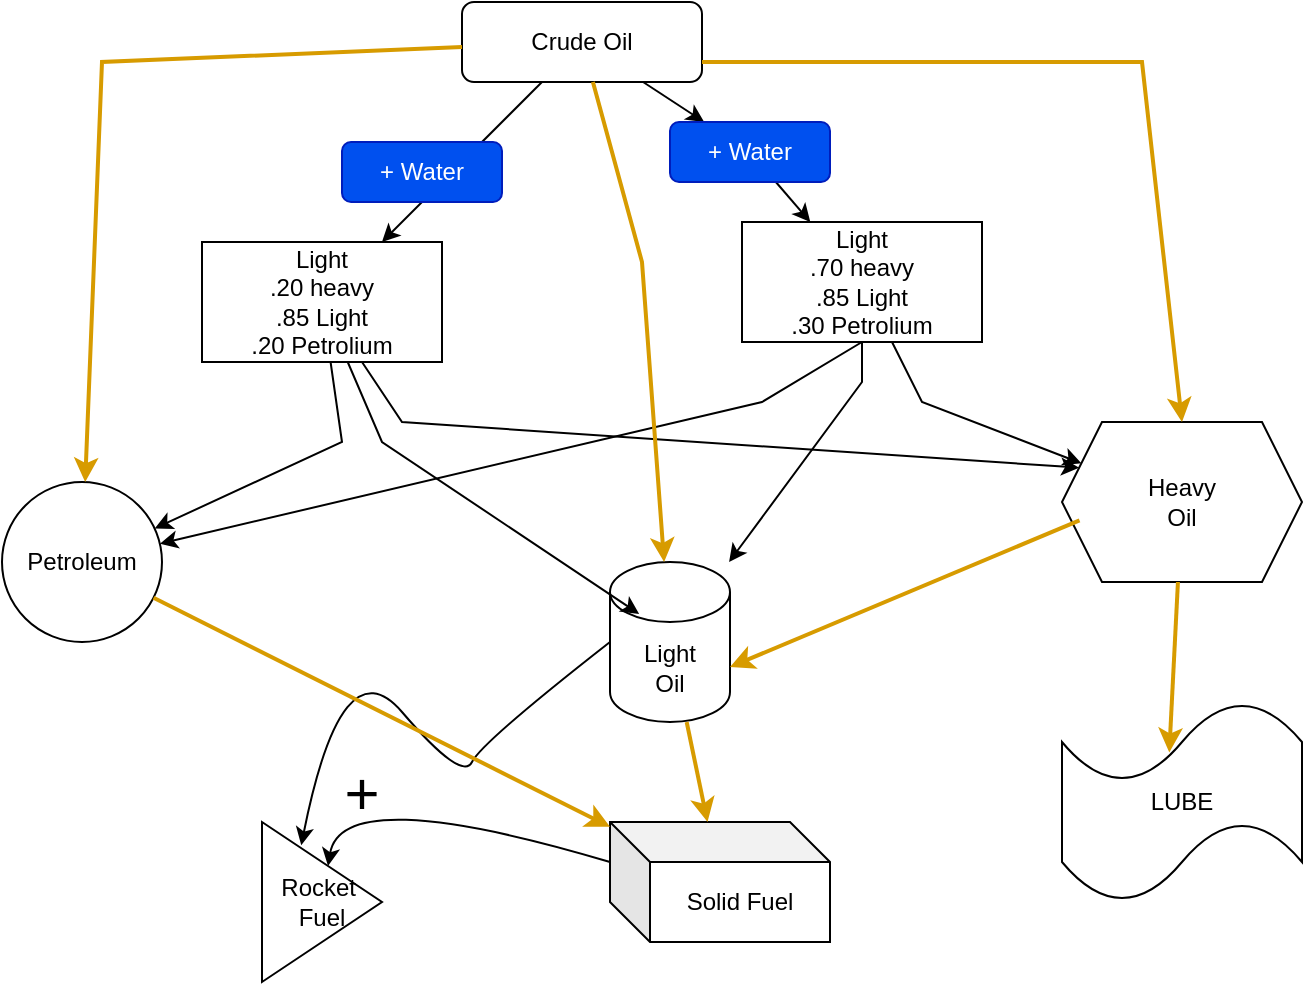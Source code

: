 <mxfile version="24.8.4">
  <diagram id="C5RBs43oDa-KdzZeNtuy" name="Page-1">
    <mxGraphModel dx="1050" dy="522" grid="1" gridSize="10" guides="1" tooltips="1" connect="1" arrows="1" fold="1" page="1" pageScale="1" pageWidth="827" pageHeight="1169" math="0" shadow="0">
      <root>
        <mxCell id="WIyWlLk6GJQsqaUBKTNV-0" />
        <mxCell id="WIyWlLk6GJQsqaUBKTNV-1" parent="WIyWlLk6GJQsqaUBKTNV-0" />
        <mxCell id="WIyWlLk6GJQsqaUBKTNV-3" value="Crude Oil" style="rounded=1;whiteSpace=wrap;html=1;fontSize=12;glass=0;strokeWidth=1;shadow=0;" parent="WIyWlLk6GJQsqaUBKTNV-1" vertex="1">
          <mxGeometry x="310" y="10" width="120" height="40" as="geometry" />
        </mxCell>
        <mxCell id="xNyH6aOBv22jk299AQ-3-2" value="Petroleum" style="ellipse;whiteSpace=wrap;html=1;aspect=fixed;" vertex="1" parent="WIyWlLk6GJQsqaUBKTNV-1">
          <mxGeometry x="80" y="250" width="80" height="80" as="geometry" />
        </mxCell>
        <mxCell id="xNyH6aOBv22jk299AQ-3-3" value="Light&lt;div&gt;Oil&lt;/div&gt;" style="shape=cylinder3;whiteSpace=wrap;html=1;boundedLbl=1;backgroundOutline=1;size=15;" vertex="1" parent="WIyWlLk6GJQsqaUBKTNV-1">
          <mxGeometry x="384" y="290" width="60" height="80" as="geometry" />
        </mxCell>
        <mxCell id="xNyH6aOBv22jk299AQ-3-5" value="Heavy&lt;div&gt;Oil&lt;/div&gt;" style="shape=hexagon;perimeter=hexagonPerimeter2;whiteSpace=wrap;html=1;fixedSize=1;" vertex="1" parent="WIyWlLk6GJQsqaUBKTNV-1">
          <mxGeometry x="610" y="220" width="120" height="80" as="geometry" />
        </mxCell>
        <mxCell id="xNyH6aOBv22jk299AQ-3-10" value="" style="endArrow=none;startArrow=classic;html=1;rounded=0;exitX=0.5;exitY=0;exitDx=0;exitDy=0;entryX=1;entryY=0.75;entryDx=0;entryDy=0;strokeWidth=2;fillColor=#ffe6cc;strokeColor=#d79b00;endFill=0;" edge="1" parent="WIyWlLk6GJQsqaUBKTNV-1" source="xNyH6aOBv22jk299AQ-3-5" target="WIyWlLk6GJQsqaUBKTNV-3">
          <mxGeometry width="50" height="50" relative="1" as="geometry">
            <mxPoint x="570" y="200" as="sourcePoint" />
            <mxPoint x="620" y="150" as="targetPoint" />
            <Array as="points">
              <mxPoint x="650" y="40" />
            </Array>
          </mxGeometry>
        </mxCell>
        <mxCell id="xNyH6aOBv22jk299AQ-3-13" value="" style="endArrow=classic;html=1;rounded=0;entryX=1;entryY=0;entryDx=0;entryDy=52.5;entryPerimeter=0;exitX=0.073;exitY=0.615;exitDx=0;exitDy=0;exitPerimeter=0;strokeWidth=2;fillColor=#ffe6cc;strokeColor=#d79b00;" edge="1" parent="WIyWlLk6GJQsqaUBKTNV-1" source="xNyH6aOBv22jk299AQ-3-5" target="xNyH6aOBv22jk299AQ-3-3">
          <mxGeometry width="50" height="50" relative="1" as="geometry">
            <mxPoint x="580" y="260" as="sourcePoint" />
            <mxPoint x="440" y="250" as="targetPoint" />
          </mxGeometry>
        </mxCell>
        <mxCell id="xNyH6aOBv22jk299AQ-3-15" value="Solid Fuel" style="shape=cube;whiteSpace=wrap;html=1;boundedLbl=1;backgroundOutline=1;darkOpacity=0.05;darkOpacity2=0.1;" vertex="1" parent="WIyWlLk6GJQsqaUBKTNV-1">
          <mxGeometry x="384" y="420" width="110" height="60" as="geometry" />
        </mxCell>
        <mxCell id="xNyH6aOBv22jk299AQ-3-16" value="" style="endArrow=classic;html=1;rounded=0;fillColor=#ffe6cc;strokeColor=#d79b00;strokeWidth=2;" edge="1" parent="WIyWlLk6GJQsqaUBKTNV-1" source="xNyH6aOBv22jk299AQ-3-3" target="xNyH6aOBv22jk299AQ-3-15">
          <mxGeometry width="50" height="50" relative="1" as="geometry">
            <mxPoint x="330" y="370" as="sourcePoint" />
            <mxPoint x="380" y="320" as="targetPoint" />
          </mxGeometry>
        </mxCell>
        <mxCell id="xNyH6aOBv22jk299AQ-3-17" value="LUBE" style="shape=tape;whiteSpace=wrap;html=1;" vertex="1" parent="WIyWlLk6GJQsqaUBKTNV-1">
          <mxGeometry x="610" y="360" width="120" height="100" as="geometry" />
        </mxCell>
        <mxCell id="xNyH6aOBv22jk299AQ-3-18" value="" style="endArrow=classic;html=1;rounded=0;entryX=0.447;entryY=0.252;entryDx=0;entryDy=0;entryPerimeter=0;fillColor=#ffe6cc;strokeColor=#d79b00;strokeWidth=2;" edge="1" parent="WIyWlLk6GJQsqaUBKTNV-1" source="xNyH6aOBv22jk299AQ-3-5" target="xNyH6aOBv22jk299AQ-3-17">
          <mxGeometry width="50" height="50" relative="1" as="geometry">
            <mxPoint x="630" y="360" as="sourcePoint" />
            <mxPoint x="680" y="310" as="targetPoint" />
          </mxGeometry>
        </mxCell>
        <mxCell id="xNyH6aOBv22jk299AQ-3-19" value="Rocket&amp;nbsp;&lt;div&gt;Fuel&lt;/div&gt;" style="triangle;whiteSpace=wrap;html=1;" vertex="1" parent="WIyWlLk6GJQsqaUBKTNV-1">
          <mxGeometry x="210" y="420" width="60" height="80" as="geometry" />
        </mxCell>
        <mxCell id="xNyH6aOBv22jk299AQ-3-20" value="" style="curved=1;endArrow=classic;html=1;rounded=0;exitX=0;exitY=0;exitDx=0;exitDy=20;exitPerimeter=0;" edge="1" parent="WIyWlLk6GJQsqaUBKTNV-1" source="xNyH6aOBv22jk299AQ-3-15" target="xNyH6aOBv22jk299AQ-3-19">
          <mxGeometry width="50" height="50" relative="1" as="geometry">
            <mxPoint x="250" y="450" as="sourcePoint" />
            <mxPoint x="300" y="400" as="targetPoint" />
            <Array as="points">
              <mxPoint x="250" y="400" />
            </Array>
          </mxGeometry>
        </mxCell>
        <mxCell id="xNyH6aOBv22jk299AQ-3-21" value="" style="curved=1;endArrow=classic;html=1;rounded=0;exitX=0;exitY=0.5;exitDx=0;exitDy=0;exitPerimeter=0;entryX=0.327;entryY=0.145;entryDx=0;entryDy=0;entryPerimeter=0;" edge="1" parent="WIyWlLk6GJQsqaUBKTNV-1" source="xNyH6aOBv22jk299AQ-3-3" target="xNyH6aOBv22jk299AQ-3-19">
          <mxGeometry width="50" height="50" relative="1" as="geometry">
            <mxPoint x="250" y="380" as="sourcePoint" />
            <mxPoint x="300" y="330" as="targetPoint" />
            <Array as="points">
              <mxPoint x="320" y="380" />
              <mxPoint x="310" y="400" />
              <mxPoint x="250" y="330" />
            </Array>
          </mxGeometry>
        </mxCell>
        <mxCell id="xNyH6aOBv22jk299AQ-3-24" value="" style="endArrow=classic;html=1;rounded=0;" edge="1" parent="WIyWlLk6GJQsqaUBKTNV-1" source="WIyWlLk6GJQsqaUBKTNV-3" target="xNyH6aOBv22jk299AQ-3-26">
          <mxGeometry width="50" height="50" relative="1" as="geometry">
            <mxPoint x="220" y="30" as="sourcePoint" />
            <mxPoint x="200" y="100" as="targetPoint" />
          </mxGeometry>
        </mxCell>
        <mxCell id="xNyH6aOBv22jk299AQ-3-26" value="Light&lt;div&gt;.20 heavy&lt;/div&gt;&lt;div&gt;.85 Light&lt;/div&gt;&lt;div&gt;.20 Petrolium&lt;/div&gt;" style="rounded=0;whiteSpace=wrap;html=1;" vertex="1" parent="WIyWlLk6GJQsqaUBKTNV-1">
          <mxGeometry x="180" y="130" width="120" height="60" as="geometry" />
        </mxCell>
        <mxCell id="xNyH6aOBv22jk299AQ-3-27" value="" style="endArrow=none;startArrow=classic;html=1;rounded=0;labelBorderColor=none;textShadow=0;strokeWidth=2;fillColor=#ffe6cc;strokeColor=#d79b00;endFill=0;" edge="1" parent="WIyWlLk6GJQsqaUBKTNV-1" source="xNyH6aOBv22jk299AQ-3-2" target="WIyWlLk6GJQsqaUBKTNV-3">
          <mxGeometry width="50" height="50" relative="1" as="geometry">
            <mxPoint x="120" y="30" as="sourcePoint" />
            <mxPoint x="-80" y="-170" as="targetPoint" />
            <Array as="points">
              <mxPoint x="130" y="40" />
            </Array>
          </mxGeometry>
        </mxCell>
        <mxCell id="xNyH6aOBv22jk299AQ-3-28" value="" style="endArrow=classic;html=1;rounded=0;" edge="1" parent="WIyWlLk6GJQsqaUBKTNV-1" source="xNyH6aOBv22jk299AQ-3-40" target="xNyH6aOBv22jk299AQ-3-29">
          <mxGeometry width="50" height="50" relative="1" as="geometry">
            <mxPoint x="350" y="150" as="sourcePoint" />
            <mxPoint x="442.727" y="110" as="targetPoint" />
          </mxGeometry>
        </mxCell>
        <mxCell id="xNyH6aOBv22jk299AQ-3-29" value="Light&lt;div&gt;.70 heavy&lt;/div&gt;&lt;div&gt;.85 Light&lt;/div&gt;&lt;div&gt;.3&lt;span style=&quot;background-color: initial;&quot;&gt;0 Petrolium&lt;/span&gt;&lt;/div&gt;" style="rounded=0;whiteSpace=wrap;html=1;" vertex="1" parent="WIyWlLk6GJQsqaUBKTNV-1">
          <mxGeometry x="450" y="120" width="120" height="60" as="geometry" />
        </mxCell>
        <mxCell id="xNyH6aOBv22jk299AQ-3-30" value="" style="endArrow=classic;html=1;rounded=0;" edge="1" parent="WIyWlLk6GJQsqaUBKTNV-1" source="xNyH6aOBv22jk299AQ-3-26" target="xNyH6aOBv22jk299AQ-3-2">
          <mxGeometry width="50" height="50" relative="1" as="geometry">
            <mxPoint x="360" y="60" as="sourcePoint" />
            <mxPoint x="280" y="140" as="targetPoint" />
            <Array as="points">
              <mxPoint x="250" y="230" />
            </Array>
          </mxGeometry>
        </mxCell>
        <mxCell id="xNyH6aOBv22jk299AQ-3-31" value="" style="endArrow=classic;html=1;rounded=0;entryX=0;entryY=0.25;entryDx=0;entryDy=0;" edge="1" parent="WIyWlLk6GJQsqaUBKTNV-1" source="xNyH6aOBv22jk299AQ-3-26" target="xNyH6aOBv22jk299AQ-3-5">
          <mxGeometry width="50" height="50" relative="1" as="geometry">
            <mxPoint x="235" y="200" as="sourcePoint" />
            <mxPoint x="164" y="279" as="targetPoint" />
            <Array as="points">
              <mxPoint x="280" y="220" />
            </Array>
          </mxGeometry>
        </mxCell>
        <mxCell id="xNyH6aOBv22jk299AQ-3-32" value="" style="endArrow=classic;html=1;rounded=0;entryX=0.243;entryY=0.325;entryDx=0;entryDy=0;entryPerimeter=0;" edge="1" parent="WIyWlLk6GJQsqaUBKTNV-1" source="xNyH6aOBv22jk299AQ-3-26" target="xNyH6aOBv22jk299AQ-3-3">
          <mxGeometry width="50" height="50" relative="1" as="geometry">
            <mxPoint x="271" y="200" as="sourcePoint" />
            <mxPoint x="364" y="270" as="targetPoint" />
            <Array as="points">
              <mxPoint x="270" y="230" />
            </Array>
          </mxGeometry>
        </mxCell>
        <mxCell id="xNyH6aOBv22jk299AQ-3-33" value="" style="endArrow=classic;html=1;rounded=0;" edge="1" parent="WIyWlLk6GJQsqaUBKTNV-1" source="xNyH6aOBv22jk299AQ-3-29" target="xNyH6aOBv22jk299AQ-3-5">
          <mxGeometry width="50" height="50" relative="1" as="geometry">
            <mxPoint x="500" y="220" as="sourcePoint" />
            <mxPoint x="601" y="300" as="targetPoint" />
            <Array as="points">
              <mxPoint x="540" y="210" />
            </Array>
          </mxGeometry>
        </mxCell>
        <mxCell id="xNyH6aOBv22jk299AQ-3-34" value="" style="endArrow=classic;html=1;rounded=0;exitX=0.5;exitY=1;exitDx=0;exitDy=0;" edge="1" parent="WIyWlLk6GJQsqaUBKTNV-1" source="xNyH6aOBv22jk299AQ-3-29" target="xNyH6aOBv22jk299AQ-3-3">
          <mxGeometry width="50" height="50" relative="1" as="geometry">
            <mxPoint x="390" y="130" as="sourcePoint" />
            <mxPoint x="674" y="203" as="targetPoint" />
            <Array as="points">
              <mxPoint x="510" y="200" />
            </Array>
          </mxGeometry>
        </mxCell>
        <mxCell id="xNyH6aOBv22jk299AQ-3-35" value="" style="endArrow=classic;html=1;rounded=0;exitX=0.5;exitY=1;exitDx=0;exitDy=0;" edge="1" parent="WIyWlLk6GJQsqaUBKTNV-1" source="xNyH6aOBv22jk299AQ-3-29" target="xNyH6aOBv22jk299AQ-3-2">
          <mxGeometry width="50" height="50" relative="1" as="geometry">
            <mxPoint x="430" y="200" as="sourcePoint" />
            <mxPoint x="358" y="279" as="targetPoint" />
            <Array as="points">
              <mxPoint x="460" y="210" />
            </Array>
          </mxGeometry>
        </mxCell>
        <mxCell id="xNyH6aOBv22jk299AQ-3-36" value="" style="endArrow=none;startArrow=classic;html=1;rounded=0;strokeWidth=2;fillColor=#ffe6cc;strokeColor=#d79b00;endFill=0;" edge="1" parent="WIyWlLk6GJQsqaUBKTNV-1" source="xNyH6aOBv22jk299AQ-3-3" target="WIyWlLk6GJQsqaUBKTNV-3">
          <mxGeometry width="50" height="50" relative="1" as="geometry">
            <mxPoint x="360" y="110" as="sourcePoint" />
            <mxPoint x="120" y="-70" as="targetPoint" />
            <Array as="points">
              <mxPoint x="400" y="140" />
            </Array>
          </mxGeometry>
        </mxCell>
        <mxCell id="xNyH6aOBv22jk299AQ-3-37" value="+" style="text;strokeColor=none;align=center;fillColor=none;html=1;verticalAlign=middle;whiteSpace=wrap;rounded=0;fontSize=30;" vertex="1" parent="WIyWlLk6GJQsqaUBKTNV-1">
          <mxGeometry x="230" y="390" width="60" height="30" as="geometry" />
        </mxCell>
        <mxCell id="xNyH6aOBv22jk299AQ-3-38" value="" style="endArrow=classic;html=1;rounded=0;fillColor=#ffe6cc;strokeColor=#d79b00;strokeWidth=2;" edge="1" parent="WIyWlLk6GJQsqaUBKTNV-1" source="xNyH6aOBv22jk299AQ-3-2" target="xNyH6aOBv22jk299AQ-3-15">
          <mxGeometry width="50" height="50" relative="1" as="geometry">
            <mxPoint x="150" y="360" as="sourcePoint" />
            <mxPoint x="161" y="410" as="targetPoint" />
          </mxGeometry>
        </mxCell>
        <mxCell id="xNyH6aOBv22jk299AQ-3-39" value="+ Water" style="rounded=1;whiteSpace=wrap;html=1;fillColor=#0050ef;fontColor=#ffffff;strokeColor=#001DBC;" vertex="1" parent="WIyWlLk6GJQsqaUBKTNV-1">
          <mxGeometry x="250" y="80" width="80" height="30" as="geometry" />
        </mxCell>
        <mxCell id="xNyH6aOBv22jk299AQ-3-41" value="" style="endArrow=classic;html=1;rounded=0;" edge="1" parent="WIyWlLk6GJQsqaUBKTNV-1" source="WIyWlLk6GJQsqaUBKTNV-3" target="xNyH6aOBv22jk299AQ-3-40">
          <mxGeometry width="50" height="50" relative="1" as="geometry">
            <mxPoint x="393" y="50" as="sourcePoint" />
            <mxPoint x="475" y="120" as="targetPoint" />
          </mxGeometry>
        </mxCell>
        <mxCell id="xNyH6aOBv22jk299AQ-3-40" value="+ Water" style="rounded=1;whiteSpace=wrap;html=1;fillColor=#0050ef;fontColor=#ffffff;strokeColor=#001DBC;" vertex="1" parent="WIyWlLk6GJQsqaUBKTNV-1">
          <mxGeometry x="414" y="70" width="80" height="30" as="geometry" />
        </mxCell>
      </root>
    </mxGraphModel>
  </diagram>
</mxfile>
